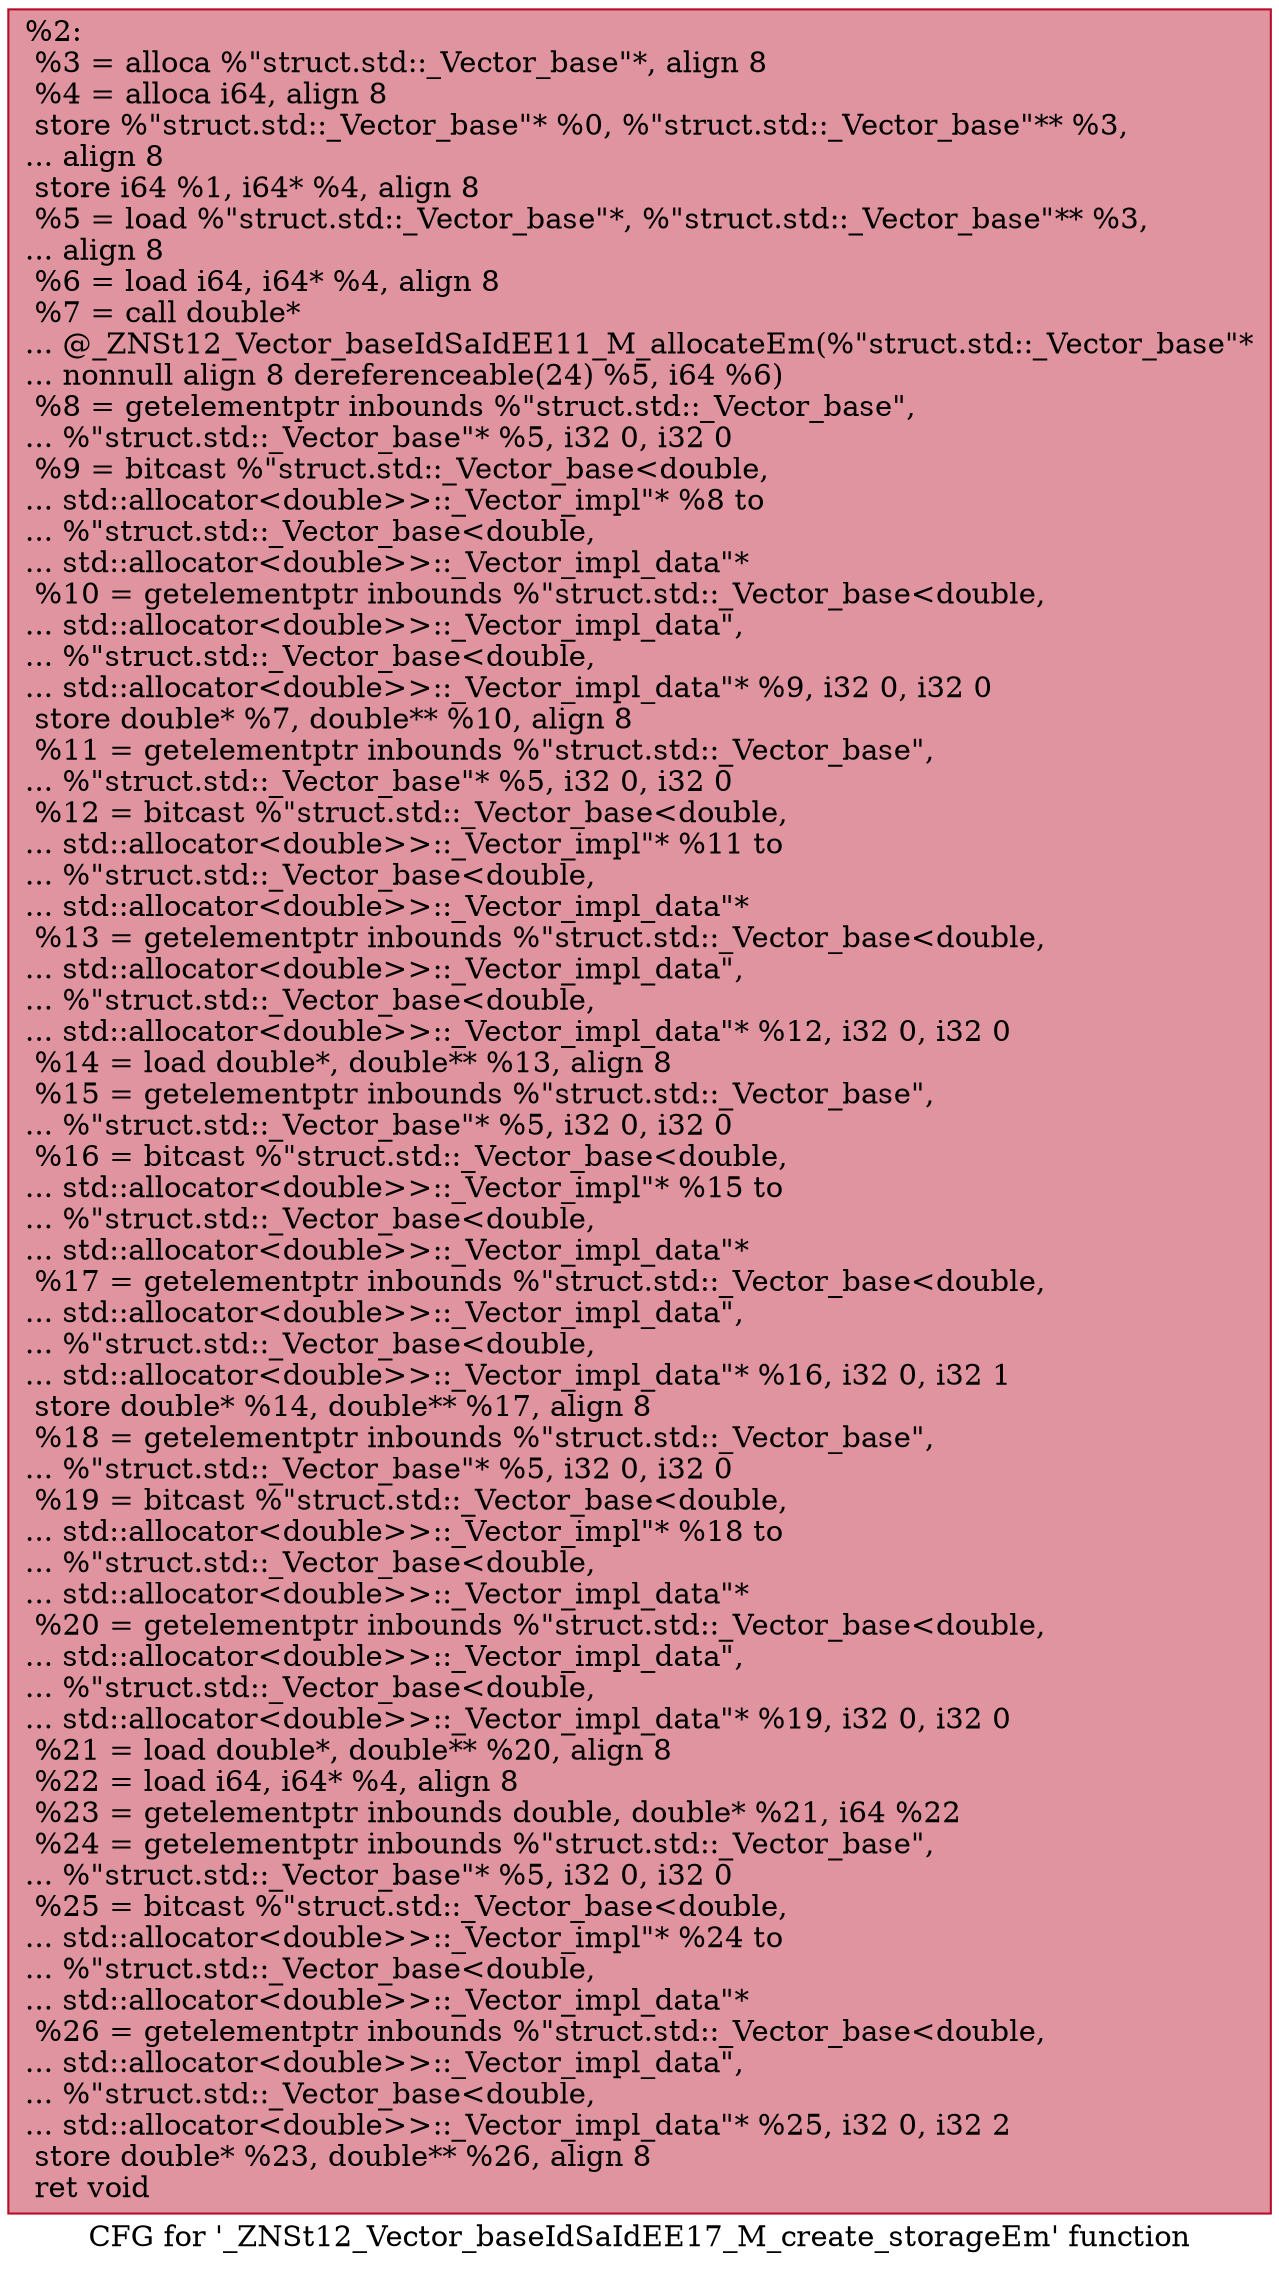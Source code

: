 digraph "CFG for '_ZNSt12_Vector_baseIdSaIdEE17_M_create_storageEm' function" {
	label="CFG for '_ZNSt12_Vector_baseIdSaIdEE17_M_create_storageEm' function";

	Node0x555c73723c30 [shape=record,color="#b70d28ff", style=filled, fillcolor="#b70d2870",label="{%2:\l  %3 = alloca %\"struct.std::_Vector_base\"*, align 8\l  %4 = alloca i64, align 8\l  store %\"struct.std::_Vector_base\"* %0, %\"struct.std::_Vector_base\"** %3,\l... align 8\l  store i64 %1, i64* %4, align 8\l  %5 = load %\"struct.std::_Vector_base\"*, %\"struct.std::_Vector_base\"** %3,\l... align 8\l  %6 = load i64, i64* %4, align 8\l  %7 = call double*\l... @_ZNSt12_Vector_baseIdSaIdEE11_M_allocateEm(%\"struct.std::_Vector_base\"*\l... nonnull align 8 dereferenceable(24) %5, i64 %6)\l  %8 = getelementptr inbounds %\"struct.std::_Vector_base\",\l... %\"struct.std::_Vector_base\"* %5, i32 0, i32 0\l  %9 = bitcast %\"struct.std::_Vector_base\<double,\l... std::allocator\<double\>\>::_Vector_impl\"* %8 to\l... %\"struct.std::_Vector_base\<double,\l... std::allocator\<double\>\>::_Vector_impl_data\"*\l  %10 = getelementptr inbounds %\"struct.std::_Vector_base\<double,\l... std::allocator\<double\>\>::_Vector_impl_data\",\l... %\"struct.std::_Vector_base\<double,\l... std::allocator\<double\>\>::_Vector_impl_data\"* %9, i32 0, i32 0\l  store double* %7, double** %10, align 8\l  %11 = getelementptr inbounds %\"struct.std::_Vector_base\",\l... %\"struct.std::_Vector_base\"* %5, i32 0, i32 0\l  %12 = bitcast %\"struct.std::_Vector_base\<double,\l... std::allocator\<double\>\>::_Vector_impl\"* %11 to\l... %\"struct.std::_Vector_base\<double,\l... std::allocator\<double\>\>::_Vector_impl_data\"*\l  %13 = getelementptr inbounds %\"struct.std::_Vector_base\<double,\l... std::allocator\<double\>\>::_Vector_impl_data\",\l... %\"struct.std::_Vector_base\<double,\l... std::allocator\<double\>\>::_Vector_impl_data\"* %12, i32 0, i32 0\l  %14 = load double*, double** %13, align 8\l  %15 = getelementptr inbounds %\"struct.std::_Vector_base\",\l... %\"struct.std::_Vector_base\"* %5, i32 0, i32 0\l  %16 = bitcast %\"struct.std::_Vector_base\<double,\l... std::allocator\<double\>\>::_Vector_impl\"* %15 to\l... %\"struct.std::_Vector_base\<double,\l... std::allocator\<double\>\>::_Vector_impl_data\"*\l  %17 = getelementptr inbounds %\"struct.std::_Vector_base\<double,\l... std::allocator\<double\>\>::_Vector_impl_data\",\l... %\"struct.std::_Vector_base\<double,\l... std::allocator\<double\>\>::_Vector_impl_data\"* %16, i32 0, i32 1\l  store double* %14, double** %17, align 8\l  %18 = getelementptr inbounds %\"struct.std::_Vector_base\",\l... %\"struct.std::_Vector_base\"* %5, i32 0, i32 0\l  %19 = bitcast %\"struct.std::_Vector_base\<double,\l... std::allocator\<double\>\>::_Vector_impl\"* %18 to\l... %\"struct.std::_Vector_base\<double,\l... std::allocator\<double\>\>::_Vector_impl_data\"*\l  %20 = getelementptr inbounds %\"struct.std::_Vector_base\<double,\l... std::allocator\<double\>\>::_Vector_impl_data\",\l... %\"struct.std::_Vector_base\<double,\l... std::allocator\<double\>\>::_Vector_impl_data\"* %19, i32 0, i32 0\l  %21 = load double*, double** %20, align 8\l  %22 = load i64, i64* %4, align 8\l  %23 = getelementptr inbounds double, double* %21, i64 %22\l  %24 = getelementptr inbounds %\"struct.std::_Vector_base\",\l... %\"struct.std::_Vector_base\"* %5, i32 0, i32 0\l  %25 = bitcast %\"struct.std::_Vector_base\<double,\l... std::allocator\<double\>\>::_Vector_impl\"* %24 to\l... %\"struct.std::_Vector_base\<double,\l... std::allocator\<double\>\>::_Vector_impl_data\"*\l  %26 = getelementptr inbounds %\"struct.std::_Vector_base\<double,\l... std::allocator\<double\>\>::_Vector_impl_data\",\l... %\"struct.std::_Vector_base\<double,\l... std::allocator\<double\>\>::_Vector_impl_data\"* %25, i32 0, i32 2\l  store double* %23, double** %26, align 8\l  ret void\l}"];
}
